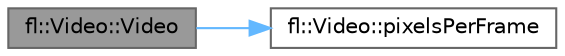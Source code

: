 digraph "fl::Video::Video"
{
 // LATEX_PDF_SIZE
  bgcolor="transparent";
  edge [fontname=Helvetica,fontsize=10,labelfontname=Helvetica,labelfontsize=10];
  node [fontname=Helvetica,fontsize=10,shape=box,height=0.2,width=0.4];
  rankdir="LR";
  Node1 [id="Node000001",label="fl::Video::Video",height=0.2,width=0.4,color="gray40", fillcolor="grey60", style="filled", fontcolor="black",tooltip=" "];
  Node1 -> Node2 [id="edge1_Node000001_Node000002",color="steelblue1",style="solid",tooltip=" "];
  Node2 [id="Node000002",label="fl::Video::pixelsPerFrame",height=0.2,width=0.4,color="grey40", fillcolor="white", style="filled",URL="$d0/d4b/classfl_1_1_video.html#a407205594718b624b2ec288c9c18bbbe",tooltip=" "];
}
